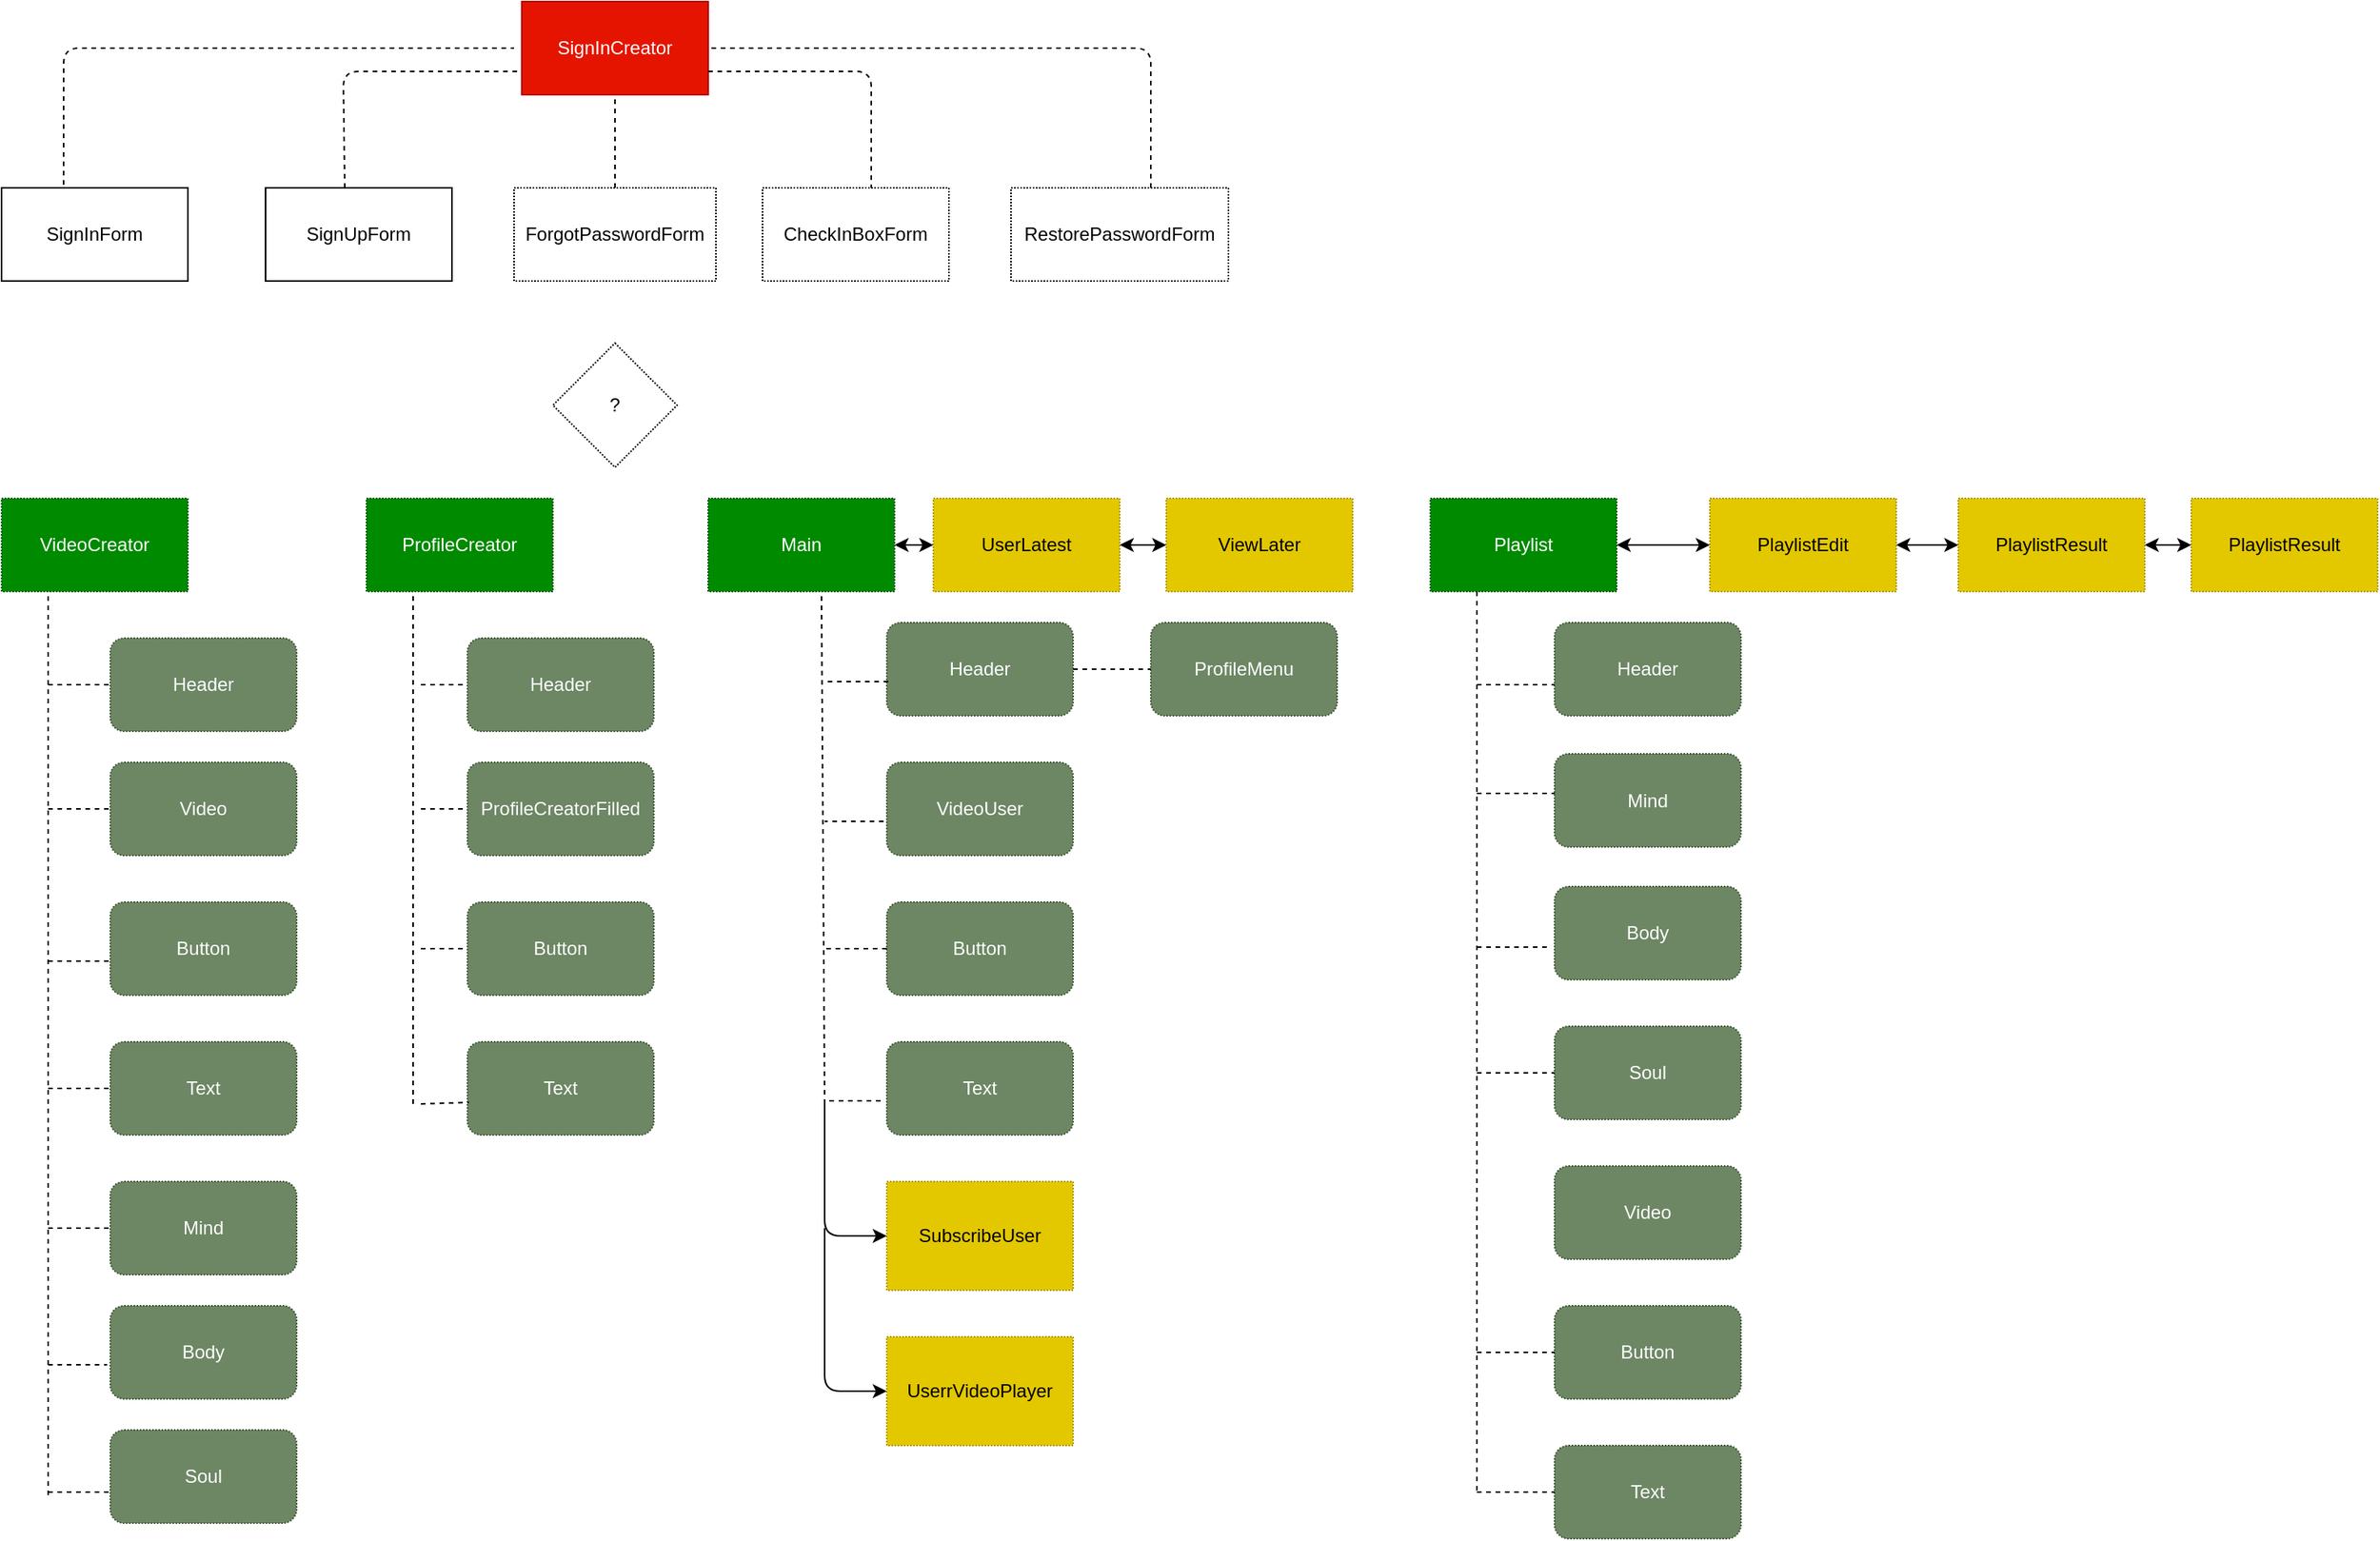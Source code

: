 <mxfile>
    <diagram id="Nn36cGwQUbNfPVkgKKNB" name="Страница 1">
        <mxGraphModel dx="946" dy="363" grid="1" gridSize="10" guides="1" tooltips="1" connect="1" arrows="1" fold="1" page="1" pageScale="1" pageWidth="827" pageHeight="1169" math="0" shadow="0">
            <root>
                <mxCell id="0"/>
                <mxCell id="1" parent="0"/>
                <UserObject label="ForgotPasswordForm" treeRoot="1" id="6">
                    <mxCell style="whiteSpace=wrap;html=1;align=center;treeFolding=1;treeMoving=1;newEdgeStyle={&quot;edgeStyle&quot;:&quot;elbowEdgeStyle&quot;,&quot;startArrow&quot;:&quot;none&quot;,&quot;endArrow&quot;:&quot;none&quot;};dashed=1;dashPattern=1 1;" vertex="1" parent="1">
                        <mxGeometry x="360" y="160" width="130" height="60" as="geometry"/>
                    </mxCell>
                </UserObject>
                <UserObject label="SignInCreator" treeRoot="1" id="7">
                    <mxCell style="whiteSpace=wrap;html=1;align=center;treeFolding=1;treeMoving=1;newEdgeStyle={&quot;edgeStyle&quot;:&quot;elbowEdgeStyle&quot;,&quot;startArrow&quot;:&quot;none&quot;,&quot;endArrow&quot;:&quot;none&quot;};fillColor=#e51400;fontColor=#ffffff;strokeColor=#B20000;" vertex="1" parent="1">
                        <mxGeometry x="365" y="40" width="120" height="60" as="geometry"/>
                    </mxCell>
                </UserObject>
                <UserObject label="SignInForm" treeRoot="1" id="8">
                    <mxCell style="whiteSpace=wrap;html=1;align=center;treeFolding=1;treeMoving=1;newEdgeStyle={&quot;edgeStyle&quot;:&quot;elbowEdgeStyle&quot;,&quot;startArrow&quot;:&quot;none&quot;,&quot;endArrow&quot;:&quot;none&quot;};" vertex="1" parent="1">
                        <mxGeometry x="30" y="160" width="120" height="60" as="geometry"/>
                    </mxCell>
                </UserObject>
                <UserObject label="SignUpForm" treeRoot="1" id="9">
                    <mxCell style="whiteSpace=wrap;html=1;align=center;treeFolding=1;treeMoving=1;newEdgeStyle={&quot;edgeStyle&quot;:&quot;elbowEdgeStyle&quot;,&quot;startArrow&quot;:&quot;none&quot;,&quot;endArrow&quot;:&quot;none&quot;};" vertex="1" parent="1">
                        <mxGeometry x="200" y="160" width="120" height="60" as="geometry"/>
                    </mxCell>
                </UserObject>
                <UserObject label="CheckInBoxForm" treeRoot="1" id="10">
                    <mxCell style="whiteSpace=wrap;html=1;align=center;treeFolding=1;treeMoving=1;newEdgeStyle={&quot;edgeStyle&quot;:&quot;elbowEdgeStyle&quot;,&quot;startArrow&quot;:&quot;none&quot;,&quot;endArrow&quot;:&quot;none&quot;};dashed=1;dashPattern=1 1;" vertex="1" parent="1">
                        <mxGeometry x="520" y="160" width="120" height="60" as="geometry"/>
                    </mxCell>
                </UserObject>
                <UserObject label="RestorePasswordForm" treeRoot="1" id="11">
                    <mxCell style="whiteSpace=wrap;html=1;align=center;treeFolding=1;treeMoving=1;newEdgeStyle={&quot;edgeStyle&quot;:&quot;elbowEdgeStyle&quot;,&quot;startArrow&quot;:&quot;none&quot;,&quot;endArrow&quot;:&quot;none&quot;};dashed=1;dashPattern=1 1;" vertex="1" parent="1">
                        <mxGeometry x="680" y="160" width="140" height="60" as="geometry"/>
                    </mxCell>
                </UserObject>
                <mxCell id="16" value="" style="endArrow=none;dashed=1;html=1;exitX=0.333;exitY=-0.033;exitDx=0;exitDy=0;exitPerimeter=0;" edge="1" parent="1" source="8">
                    <mxGeometry width="50" height="50" relative="1" as="geometry">
                        <mxPoint x="350" y="170" as="sourcePoint"/>
                        <mxPoint x="360" y="70" as="targetPoint"/>
                        <Array as="points">
                            <mxPoint x="70" y="70"/>
                        </Array>
                    </mxGeometry>
                </mxCell>
                <mxCell id="17" value="" style="endArrow=none;dashed=1;html=1;entryX=0;entryY=0.75;entryDx=0;entryDy=0;exitX=0.425;exitY=0;exitDx=0;exitDy=0;exitPerimeter=0;" edge="1" parent="1" source="9" target="7">
                    <mxGeometry width="50" height="50" relative="1" as="geometry">
                        <mxPoint x="350" y="170" as="sourcePoint"/>
                        <mxPoint x="400" y="120" as="targetPoint"/>
                        <Array as="points">
                            <mxPoint x="250" y="85"/>
                        </Array>
                    </mxGeometry>
                </mxCell>
                <mxCell id="18" value="" style="endArrow=none;dashed=1;html=1;entryX=0.5;entryY=1;entryDx=0;entryDy=0;exitX=0.5;exitY=0;exitDx=0;exitDy=0;" edge="1" parent="1" source="6" target="7">
                    <mxGeometry width="50" height="50" relative="1" as="geometry">
                        <mxPoint x="350" y="170" as="sourcePoint"/>
                        <mxPoint x="400" y="120" as="targetPoint"/>
                    </mxGeometry>
                </mxCell>
                <mxCell id="19" value="" style="endArrow=none;dashed=1;html=1;entryX=1;entryY=0.5;entryDx=0;entryDy=0;" edge="1" parent="1" target="7">
                    <mxGeometry width="50" height="50" relative="1" as="geometry">
                        <mxPoint x="770" y="160" as="sourcePoint"/>
                        <mxPoint x="400" y="120" as="targetPoint"/>
                        <Array as="points">
                            <mxPoint x="770" y="70"/>
                        </Array>
                    </mxGeometry>
                </mxCell>
                <mxCell id="20" value="" style="endArrow=none;dashed=1;html=1;exitX=1;exitY=0.75;exitDx=0;exitDy=0;" edge="1" parent="1" source="7">
                    <mxGeometry width="50" height="50" relative="1" as="geometry">
                        <mxPoint x="610" y="170" as="sourcePoint"/>
                        <mxPoint x="590" y="160" as="targetPoint"/>
                        <Array as="points">
                            <mxPoint x="590" y="85"/>
                        </Array>
                    </mxGeometry>
                </mxCell>
                <mxCell id="21" value="?" style="rhombus;whiteSpace=wrap;html=1;dashed=1;dashPattern=1 1;" vertex="1" parent="1">
                    <mxGeometry x="385" y="260" width="80" height="80" as="geometry"/>
                </mxCell>
                <mxCell id="22" value="Main" style="rounded=0;whiteSpace=wrap;html=1;dashed=1;dashPattern=1 1;fillColor=#008a00;fontColor=#ffffff;strokeColor=#005700;" vertex="1" parent="1">
                    <mxGeometry x="485" y="360" width="120" height="60" as="geometry"/>
                </mxCell>
                <mxCell id="27" value="Header" style="rounded=1;whiteSpace=wrap;html=1;dashed=1;dashPattern=1 1;fillColor=#6d8764;fontColor=#ffffff;strokeColor=#3A5431;" vertex="1" parent="1">
                    <mxGeometry x="600" y="440" width="120" height="60" as="geometry"/>
                </mxCell>
                <mxCell id="28" value="ProfileMenu" style="rounded=1;whiteSpace=wrap;html=1;dashed=1;dashPattern=1 1;fillColor=#6d8764;fontColor=#ffffff;strokeColor=#3A5431;" vertex="1" parent="1">
                    <mxGeometry x="770" y="440" width="120" height="60" as="geometry"/>
                </mxCell>
                <mxCell id="30" value="" style="endArrow=none;dashed=1;html=1;exitX=1;exitY=0.5;exitDx=0;exitDy=0;entryX=0;entryY=0.5;entryDx=0;entryDy=0;" edge="1" parent="1" source="27" target="28">
                    <mxGeometry width="50" height="50" relative="1" as="geometry">
                        <mxPoint x="380" y="470" as="sourcePoint"/>
                        <mxPoint x="430" y="420" as="targetPoint"/>
                    </mxGeometry>
                </mxCell>
                <mxCell id="32" value="VideoUser" style="rounded=1;whiteSpace=wrap;html=1;dashed=1;dashPattern=1 1;fillColor=#6d8764;fontColor=#ffffff;strokeColor=#3A5431;" vertex="1" parent="1">
                    <mxGeometry x="600" y="530" width="120" height="60" as="geometry"/>
                </mxCell>
                <mxCell id="34" value="" style="endArrow=none;dashed=1;html=1;exitX=0.008;exitY=0.633;exitDx=0;exitDy=0;exitPerimeter=0;" edge="1" parent="1" source="27">
                    <mxGeometry width="50" height="50" relative="1" as="geometry">
                        <mxPoint x="490" y="510" as="sourcePoint"/>
                        <mxPoint x="560" y="478" as="targetPoint"/>
                    </mxGeometry>
                </mxCell>
                <mxCell id="35" value="" style="endArrow=none;dashed=1;html=1;exitX=-0.017;exitY=0.633;exitDx=0;exitDy=0;exitPerimeter=0;" edge="1" parent="1" source="32">
                    <mxGeometry width="50" height="50" relative="1" as="geometry">
                        <mxPoint x="490" y="510" as="sourcePoint"/>
                        <mxPoint x="560" y="568" as="targetPoint"/>
                    </mxGeometry>
                </mxCell>
                <mxCell id="36" value="ProfileCreator" style="rounded=0;whiteSpace=wrap;html=1;dashed=1;dashPattern=1 1;fillColor=#008a00;fontColor=#ffffff;strokeColor=#005700;" vertex="1" parent="1">
                    <mxGeometry x="265" y="360" width="120" height="60" as="geometry"/>
                </mxCell>
                <mxCell id="38" value="ProfileCreatorFilled" style="rounded=1;whiteSpace=wrap;html=1;dashed=1;dashPattern=1 1;fillColor=#6d8764;fontColor=#ffffff;strokeColor=#3A5431;" vertex="1" parent="1">
                    <mxGeometry x="330" y="530" width="120" height="60" as="geometry"/>
                </mxCell>
                <mxCell id="40" value="Header" style="rounded=1;whiteSpace=wrap;html=1;dashed=1;dashPattern=1 1;fillColor=#6d8764;fontColor=#ffffff;strokeColor=#3A5431;" vertex="1" parent="1">
                    <mxGeometry x="330" y="450" width="120" height="60" as="geometry"/>
                </mxCell>
                <mxCell id="46" value="Button" style="rounded=1;whiteSpace=wrap;html=1;dashed=1;dashPattern=1 1;fillColor=#6d8764;fontColor=#ffffff;strokeColor=#3A5431;" vertex="1" parent="1">
                    <mxGeometry x="600" y="620" width="120" height="60" as="geometry"/>
                </mxCell>
                <mxCell id="47" value="Text" style="rounded=1;whiteSpace=wrap;html=1;dashed=1;dashPattern=1 1;fillColor=#6d8764;fontColor=#ffffff;strokeColor=#3A5431;" vertex="1" parent="1">
                    <mxGeometry x="600" y="710" width="120" height="60" as="geometry"/>
                </mxCell>
                <mxCell id="48" value="" style="endArrow=none;dashed=1;html=1;entryX=0.608;entryY=1.017;entryDx=0;entryDy=0;entryPerimeter=0;" edge="1" parent="1" target="22">
                    <mxGeometry width="50" height="50" relative="1" as="geometry">
                        <mxPoint x="560" y="750" as="sourcePoint"/>
                        <mxPoint x="560" y="410" as="targetPoint"/>
                    </mxGeometry>
                </mxCell>
                <mxCell id="49" value="" style="endArrow=none;dashed=1;html=1;exitX=-0.033;exitY=0.633;exitDx=0;exitDy=0;exitPerimeter=0;" edge="1" parent="1" source="47">
                    <mxGeometry width="50" height="50" relative="1" as="geometry">
                        <mxPoint x="500" y="790" as="sourcePoint"/>
                        <mxPoint x="560" y="748" as="targetPoint"/>
                    </mxGeometry>
                </mxCell>
                <mxCell id="50" value="" style="endArrow=none;dashed=1;html=1;exitX=0;exitY=0.5;exitDx=0;exitDy=0;" edge="1" parent="1" source="46">
                    <mxGeometry width="50" height="50" relative="1" as="geometry">
                        <mxPoint x="500" y="690" as="sourcePoint"/>
                        <mxPoint x="560" y="650" as="targetPoint"/>
                    </mxGeometry>
                </mxCell>
                <mxCell id="51" value="Button" style="rounded=1;whiteSpace=wrap;html=1;dashed=1;dashPattern=1 1;fillColor=#6d8764;fontColor=#ffffff;strokeColor=#3A5431;" vertex="1" parent="1">
                    <mxGeometry x="330" y="620" width="120" height="60" as="geometry"/>
                </mxCell>
                <mxCell id="52" value="Text" style="rounded=1;whiteSpace=wrap;html=1;dashed=1;dashPattern=1 1;fillColor=#6d8764;fontColor=#ffffff;strokeColor=#3A5431;" vertex="1" parent="1">
                    <mxGeometry x="330" y="710" width="120" height="60" as="geometry"/>
                </mxCell>
                <mxCell id="53" value="" style="endArrow=none;dashed=1;html=1;entryX=0.25;entryY=1;entryDx=0;entryDy=0;" edge="1" parent="1" target="36">
                    <mxGeometry width="50" height="50" relative="1" as="geometry">
                        <mxPoint x="295" y="750" as="sourcePoint"/>
                        <mxPoint x="550" y="440" as="targetPoint"/>
                    </mxGeometry>
                </mxCell>
                <mxCell id="54" value="" style="endArrow=none;dashed=1;html=1;entryX=0;entryY=0.5;entryDx=0;entryDy=0;" edge="1" parent="1" target="40">
                    <mxGeometry width="50" height="50" relative="1" as="geometry">
                        <mxPoint x="300" y="480" as="sourcePoint"/>
                        <mxPoint x="550" y="440" as="targetPoint"/>
                    </mxGeometry>
                </mxCell>
                <mxCell id="55" value="" style="endArrow=none;dashed=1;html=1;entryX=0;entryY=0.5;entryDx=0;entryDy=0;" edge="1" parent="1" target="38">
                    <mxGeometry width="50" height="50" relative="1" as="geometry">
                        <mxPoint x="300" y="560" as="sourcePoint"/>
                        <mxPoint x="320" y="560" as="targetPoint"/>
                    </mxGeometry>
                </mxCell>
                <mxCell id="56" value="" style="endArrow=none;dashed=1;html=1;entryX=0;entryY=0.5;entryDx=0;entryDy=0;" edge="1" parent="1" target="51">
                    <mxGeometry width="50" height="50" relative="1" as="geometry">
                        <mxPoint x="300" y="650" as="sourcePoint"/>
                        <mxPoint x="550" y="540" as="targetPoint"/>
                    </mxGeometry>
                </mxCell>
                <mxCell id="57" value="" style="endArrow=none;dashed=1;html=1;entryX=0.008;entryY=0.65;entryDx=0;entryDy=0;entryPerimeter=0;" edge="1" parent="1" target="52">
                    <mxGeometry width="50" height="50" relative="1" as="geometry">
                        <mxPoint x="300" y="750" as="sourcePoint"/>
                        <mxPoint x="550" y="640" as="targetPoint"/>
                    </mxGeometry>
                </mxCell>
                <mxCell id="58" value="VideoCreator" style="rounded=0;whiteSpace=wrap;html=1;dashed=1;dashPattern=1 1;fillColor=#008a00;fontColor=#ffffff;strokeColor=#005700;" vertex="1" parent="1">
                    <mxGeometry x="30" y="360" width="120" height="60" as="geometry"/>
                </mxCell>
                <mxCell id="59" value="Header" style="rounded=1;whiteSpace=wrap;html=1;dashed=1;dashPattern=1 1;fillColor=#6d8764;fontColor=#ffffff;strokeColor=#3A5431;" vertex="1" parent="1">
                    <mxGeometry x="100" y="450" width="120" height="60" as="geometry"/>
                </mxCell>
                <mxCell id="60" value="Video" style="rounded=1;whiteSpace=wrap;html=1;dashed=1;dashPattern=1 1;fillColor=#6d8764;fontColor=#ffffff;strokeColor=#3A5431;" vertex="1" parent="1">
                    <mxGeometry x="100" y="530" width="120" height="60" as="geometry"/>
                </mxCell>
                <mxCell id="61" value="Button" style="rounded=1;whiteSpace=wrap;html=1;dashed=1;dashPattern=1 1;fillColor=#6d8764;fontColor=#ffffff;strokeColor=#3A5431;" vertex="1" parent="1">
                    <mxGeometry x="100" y="620" width="120" height="60" as="geometry"/>
                </mxCell>
                <mxCell id="62" value="Text" style="rounded=1;whiteSpace=wrap;html=1;dashed=1;dashPattern=1 1;fillColor=#6d8764;fontColor=#ffffff;strokeColor=#3A5431;" vertex="1" parent="1">
                    <mxGeometry x="100" y="710" width="120" height="60" as="geometry"/>
                </mxCell>
                <mxCell id="63" value="Mind" style="rounded=1;whiteSpace=wrap;html=1;dashed=1;dashPattern=1 1;fillColor=#6d8764;fontColor=#ffffff;strokeColor=#3A5431;" vertex="1" parent="1">
                    <mxGeometry x="100" y="800" width="120" height="60" as="geometry"/>
                </mxCell>
                <mxCell id="64" value="Body" style="rounded=1;whiteSpace=wrap;html=1;dashed=1;dashPattern=1 1;fillColor=#6d8764;fontColor=#ffffff;strokeColor=#3A5431;" vertex="1" parent="1">
                    <mxGeometry x="100" y="880" width="120" height="60" as="geometry"/>
                </mxCell>
                <mxCell id="65" value="Soul" style="rounded=1;whiteSpace=wrap;html=1;dashed=1;dashPattern=1 1;fillColor=#6d8764;fontColor=#ffffff;strokeColor=#3A5431;" vertex="1" parent="1">
                    <mxGeometry x="100" y="960" width="120" height="60" as="geometry"/>
                </mxCell>
                <mxCell id="66" value="" style="endArrow=none;dashed=1;html=1;entryX=0.25;entryY=1;entryDx=0;entryDy=0;" edge="1" parent="1" target="58">
                    <mxGeometry width="50" height="50" relative="1" as="geometry">
                        <mxPoint x="60" y="1002" as="sourcePoint"/>
                        <mxPoint x="290" y="440" as="targetPoint"/>
                    </mxGeometry>
                </mxCell>
                <mxCell id="67" value="" style="endArrow=none;dashed=1;html=1;entryX=0;entryY=0.5;entryDx=0;entryDy=0;" edge="1" parent="1" target="62">
                    <mxGeometry width="50" height="50" relative="1" as="geometry">
                        <mxPoint x="60" y="740" as="sourcePoint"/>
                        <mxPoint x="290" y="640" as="targetPoint"/>
                    </mxGeometry>
                </mxCell>
                <mxCell id="68" value="" style="endArrow=none;dashed=1;html=1;entryX=0;entryY=0.5;entryDx=0;entryDy=0;" edge="1" parent="1" target="59">
                    <mxGeometry width="50" height="50" relative="1" as="geometry">
                        <mxPoint x="60" y="480" as="sourcePoint"/>
                        <mxPoint x="290" y="440" as="targetPoint"/>
                    </mxGeometry>
                </mxCell>
                <mxCell id="69" value="" style="endArrow=none;dashed=1;html=1;entryX=0;entryY=0.5;entryDx=0;entryDy=0;" edge="1" parent="1" target="60">
                    <mxGeometry width="50" height="50" relative="1" as="geometry">
                        <mxPoint x="60" y="560" as="sourcePoint"/>
                        <mxPoint x="290" y="540" as="targetPoint"/>
                    </mxGeometry>
                </mxCell>
                <mxCell id="70" value="" style="endArrow=none;dashed=1;html=1;entryX=0;entryY=0.633;entryDx=0;entryDy=0;entryPerimeter=0;" edge="1" parent="1" target="61">
                    <mxGeometry width="50" height="50" relative="1" as="geometry">
                        <mxPoint x="60" y="658" as="sourcePoint"/>
                        <mxPoint x="290" y="640" as="targetPoint"/>
                    </mxGeometry>
                </mxCell>
                <mxCell id="71" value="" style="endArrow=none;dashed=1;html=1;entryX=0;entryY=0.5;entryDx=0;entryDy=0;" edge="1" parent="1" target="63">
                    <mxGeometry width="50" height="50" relative="1" as="geometry">
                        <mxPoint x="60" y="830" as="sourcePoint"/>
                        <mxPoint x="290" y="740" as="targetPoint"/>
                    </mxGeometry>
                </mxCell>
                <mxCell id="72" value="" style="endArrow=none;dashed=1;html=1;" edge="1" parent="1">
                    <mxGeometry width="50" height="50" relative="1" as="geometry">
                        <mxPoint x="60" y="918" as="sourcePoint"/>
                        <mxPoint x="98" y="918" as="targetPoint"/>
                    </mxGeometry>
                </mxCell>
                <mxCell id="73" value="" style="endArrow=none;dashed=1;html=1;entryX=0;entryY=0.667;entryDx=0;entryDy=0;entryPerimeter=0;" edge="1" parent="1" target="65">
                    <mxGeometry width="50" height="50" relative="1" as="geometry">
                        <mxPoint x="60" y="1000" as="sourcePoint"/>
                        <mxPoint x="290" y="940" as="targetPoint"/>
                    </mxGeometry>
                </mxCell>
                <mxCell id="74" value="Playlist" style="rounded=0;whiteSpace=wrap;html=1;dashed=1;dashPattern=1 1;fillColor=#008a00;fontColor=#ffffff;strokeColor=#005700;" vertex="1" parent="1">
                    <mxGeometry x="950" y="360" width="120" height="60" as="geometry"/>
                </mxCell>
                <mxCell id="75" value="Header" style="rounded=1;whiteSpace=wrap;html=1;dashed=1;dashPattern=1 1;fillColor=#6d8764;fontColor=#ffffff;strokeColor=#3A5431;" vertex="1" parent="1">
                    <mxGeometry x="1030" y="440" width="120" height="60" as="geometry"/>
                </mxCell>
                <mxCell id="76" value="Mind" style="rounded=1;whiteSpace=wrap;html=1;dashed=1;dashPattern=1 1;fillColor=#6d8764;fontColor=#ffffff;strokeColor=#3A5431;" vertex="1" parent="1">
                    <mxGeometry x="1030" y="524.5" width="120" height="60" as="geometry"/>
                </mxCell>
                <mxCell id="77" value="Body" style="rounded=1;whiteSpace=wrap;html=1;dashed=1;dashPattern=1 1;fillColor=#6d8764;fontColor=#ffffff;strokeColor=#3A5431;" vertex="1" parent="1">
                    <mxGeometry x="1030" y="610" width="120" height="60" as="geometry"/>
                </mxCell>
                <mxCell id="78" value="Soul" style="rounded=1;whiteSpace=wrap;html=1;dashed=1;dashPattern=1 1;fillColor=#6d8764;fontColor=#ffffff;strokeColor=#3A5431;" vertex="1" parent="1">
                    <mxGeometry x="1030" y="700" width="120" height="60" as="geometry"/>
                </mxCell>
                <mxCell id="79" value="Video" style="rounded=1;whiteSpace=wrap;html=1;dashed=1;dashPattern=1 1;fillColor=#6d8764;fontColor=#ffffff;strokeColor=#3A5431;" vertex="1" parent="1">
                    <mxGeometry x="1030" y="790" width="120" height="60" as="geometry"/>
                </mxCell>
                <mxCell id="80" value="Button" style="rounded=1;whiteSpace=wrap;html=1;dashed=1;dashPattern=1 1;fillColor=#6d8764;fontColor=#ffffff;strokeColor=#3A5431;" vertex="1" parent="1">
                    <mxGeometry x="1030" y="880" width="120" height="60" as="geometry"/>
                </mxCell>
                <mxCell id="81" value="Text" style="rounded=1;whiteSpace=wrap;html=1;dashed=1;dashPattern=1 1;fillColor=#6d8764;fontColor=#ffffff;strokeColor=#3A5431;" vertex="1" parent="1">
                    <mxGeometry x="1030" y="970" width="120" height="60" as="geometry"/>
                </mxCell>
                <mxCell id="82" value="" style="endArrow=none;dashed=1;html=1;exitX=0.25;exitY=1;exitDx=0;exitDy=0;" edge="1" parent="1" source="74">
                    <mxGeometry width="50" height="50" relative="1" as="geometry">
                        <mxPoint x="1050" y="530" as="sourcePoint"/>
                        <mxPoint x="980" y="1000" as="targetPoint"/>
                    </mxGeometry>
                </mxCell>
                <mxCell id="83" value="" style="endArrow=none;dashed=1;html=1;" edge="1" parent="1">
                    <mxGeometry width="50" height="50" relative="1" as="geometry">
                        <mxPoint x="980" y="480" as="sourcePoint"/>
                        <mxPoint x="1030" y="480" as="targetPoint"/>
                    </mxGeometry>
                </mxCell>
                <mxCell id="84" value="" style="endArrow=none;dashed=1;html=1;" edge="1" parent="1">
                    <mxGeometry width="50" height="50" relative="1" as="geometry">
                        <mxPoint x="980" y="550" as="sourcePoint"/>
                        <mxPoint x="1030" y="550" as="targetPoint"/>
                    </mxGeometry>
                </mxCell>
                <mxCell id="85" value="" style="endArrow=none;dashed=1;html=1;entryX=0;entryY=0.5;entryDx=0;entryDy=0;" edge="1" parent="1" target="78">
                    <mxGeometry width="50" height="50" relative="1" as="geometry">
                        <mxPoint x="980" y="730" as="sourcePoint"/>
                        <mxPoint x="1100" y="680" as="targetPoint"/>
                    </mxGeometry>
                </mxCell>
                <mxCell id="86" value="" style="endArrow=none;dashed=1;html=1;entryX=-0.017;entryY=0.65;entryDx=0;entryDy=0;entryPerimeter=0;" edge="1" parent="1" target="77">
                    <mxGeometry width="50" height="50" relative="1" as="geometry">
                        <mxPoint x="980" y="649" as="sourcePoint"/>
                        <mxPoint x="1100" y="680" as="targetPoint"/>
                    </mxGeometry>
                </mxCell>
                <mxCell id="87" value="" style="endArrow=none;dashed=1;html=1;entryX=0;entryY=0.5;entryDx=0;entryDy=0;" edge="1" parent="1" target="80">
                    <mxGeometry width="50" height="50" relative="1" as="geometry">
                        <mxPoint x="980" y="910" as="sourcePoint"/>
                        <mxPoint x="1100" y="880" as="targetPoint"/>
                    </mxGeometry>
                </mxCell>
                <mxCell id="88" value="" style="endArrow=none;dashed=1;html=1;entryX=0;entryY=0.5;entryDx=0;entryDy=0;" edge="1" parent="1" target="81">
                    <mxGeometry width="50" height="50" relative="1" as="geometry">
                        <mxPoint x="980" y="1000" as="sourcePoint"/>
                        <mxPoint x="1100" y="880" as="targetPoint"/>
                    </mxGeometry>
                </mxCell>
                <mxCell id="97" value="PlaylistResult" style="rounded=0;whiteSpace=wrap;html=1;dashed=1;dashPattern=1 1;fillColor=#e3c800;fontColor=#000000;strokeColor=#B09500;" vertex="1" parent="1">
                    <mxGeometry x="1440" y="360" width="120" height="60" as="geometry"/>
                </mxCell>
                <mxCell id="98" value="PlaylistEdit" style="rounded=0;whiteSpace=wrap;html=1;dashed=1;dashPattern=1 1;fillColor=#e3c800;fontColor=#000000;strokeColor=#B09500;" vertex="1" parent="1">
                    <mxGeometry x="1130" y="360" width="120" height="60" as="geometry"/>
                </mxCell>
                <mxCell id="99" value="PlaylistResult" style="rounded=0;whiteSpace=wrap;html=1;dashed=1;dashPattern=1 1;fillColor=#e3c800;fontColor=#000000;strokeColor=#B09500;" vertex="1" parent="1">
                    <mxGeometry x="1290" y="360" width="120" height="60" as="geometry"/>
                </mxCell>
                <mxCell id="100" value="" style="endArrow=classic;startArrow=classic;html=1;exitX=1;exitY=0.5;exitDx=0;exitDy=0;entryX=0;entryY=0.5;entryDx=0;entryDy=0;" edge="1" parent="1" source="74" target="98">
                    <mxGeometry width="50" height="50" relative="1" as="geometry">
                        <mxPoint x="1220" y="510" as="sourcePoint"/>
                        <mxPoint x="1270" y="460" as="targetPoint"/>
                    </mxGeometry>
                </mxCell>
                <mxCell id="101" value="" style="endArrow=classic;startArrow=classic;html=1;entryX=0;entryY=0.5;entryDx=0;entryDy=0;exitX=1;exitY=0.5;exitDx=0;exitDy=0;" edge="1" parent="1" source="98" target="99">
                    <mxGeometry width="50" height="50" relative="1" as="geometry">
                        <mxPoint x="1220" y="510" as="sourcePoint"/>
                        <mxPoint x="1270" y="460" as="targetPoint"/>
                    </mxGeometry>
                </mxCell>
                <mxCell id="102" value="" style="endArrow=classic;startArrow=classic;html=1;entryX=0;entryY=0.5;entryDx=0;entryDy=0;exitX=1;exitY=0.5;exitDx=0;exitDy=0;" edge="1" parent="1" source="99" target="97">
                    <mxGeometry width="50" height="50" relative="1" as="geometry">
                        <mxPoint x="1220" y="510" as="sourcePoint"/>
                        <mxPoint x="1270" y="460" as="targetPoint"/>
                    </mxGeometry>
                </mxCell>
                <mxCell id="103" value="UserLatest" style="rounded=0;whiteSpace=wrap;html=1;dashed=1;dashPattern=1 1;fillColor=#e3c800;fontColor=#000000;strokeColor=#B09500;" vertex="1" parent="1">
                    <mxGeometry x="630" y="360" width="120" height="60" as="geometry"/>
                </mxCell>
                <mxCell id="104" value="ViewLater" style="rounded=0;whiteSpace=wrap;html=1;dashed=1;dashPattern=1 1;fillColor=#e3c800;fontColor=#000000;strokeColor=#B09500;" vertex="1" parent="1">
                    <mxGeometry x="780" y="360" width="120" height="60" as="geometry"/>
                </mxCell>
                <mxCell id="105" value="" style="endArrow=classic;startArrow=classic;html=1;exitX=1;exitY=0.5;exitDx=0;exitDy=0;entryX=0;entryY=0.5;entryDx=0;entryDy=0;" edge="1" parent="1" source="22" target="103">
                    <mxGeometry width="50" height="50" relative="1" as="geometry">
                        <mxPoint x="780" y="500" as="sourcePoint"/>
                        <mxPoint x="830" y="450" as="targetPoint"/>
                    </mxGeometry>
                </mxCell>
                <mxCell id="108" value="" style="endArrow=classic;startArrow=classic;html=1;exitX=1;exitY=0.5;exitDx=0;exitDy=0;entryX=0;entryY=0.5;entryDx=0;entryDy=0;" edge="1" parent="1" source="103" target="104">
                    <mxGeometry width="50" height="50" relative="1" as="geometry">
                        <mxPoint x="780" y="500" as="sourcePoint"/>
                        <mxPoint x="830" y="450" as="targetPoint"/>
                    </mxGeometry>
                </mxCell>
                <mxCell id="109" value="SubscribeUser" style="rounded=0;whiteSpace=wrap;html=1;dashed=1;dashPattern=1 1;fillColor=#e3c800;fontColor=#000000;strokeColor=#B09500;" vertex="1" parent="1">
                    <mxGeometry x="600" y="800" width="120" height="70" as="geometry"/>
                </mxCell>
                <mxCell id="110" value="UserrVideoPlayer" style="rounded=0;whiteSpace=wrap;html=1;dashed=1;dashPattern=1 1;fillColor=#e3c800;fontColor=#000000;strokeColor=#B09500;" vertex="1" parent="1">
                    <mxGeometry x="600" y="900" width="120" height="70" as="geometry"/>
                </mxCell>
                <mxCell id="111" value="" style="endArrow=classic;html=1;entryX=0;entryY=0.5;entryDx=0;entryDy=0;" edge="1" parent="1" target="109">
                    <mxGeometry width="50" height="50" relative="1" as="geometry">
                        <mxPoint x="560" y="750" as="sourcePoint"/>
                        <mxPoint x="570" y="780" as="targetPoint"/>
                        <Array as="points">
                            <mxPoint x="560" y="835"/>
                        </Array>
                    </mxGeometry>
                </mxCell>
                <mxCell id="112" value="" style="endArrow=classic;html=1;entryX=0;entryY=0.5;entryDx=0;entryDy=0;" edge="1" parent="1" target="110">
                    <mxGeometry width="50" height="50" relative="1" as="geometry">
                        <mxPoint x="560" y="830" as="sourcePoint"/>
                        <mxPoint x="600" y="850" as="targetPoint"/>
                        <Array as="points">
                            <mxPoint x="560" y="935"/>
                        </Array>
                    </mxGeometry>
                </mxCell>
            </root>
        </mxGraphModel>
    </diagram>
</mxfile>